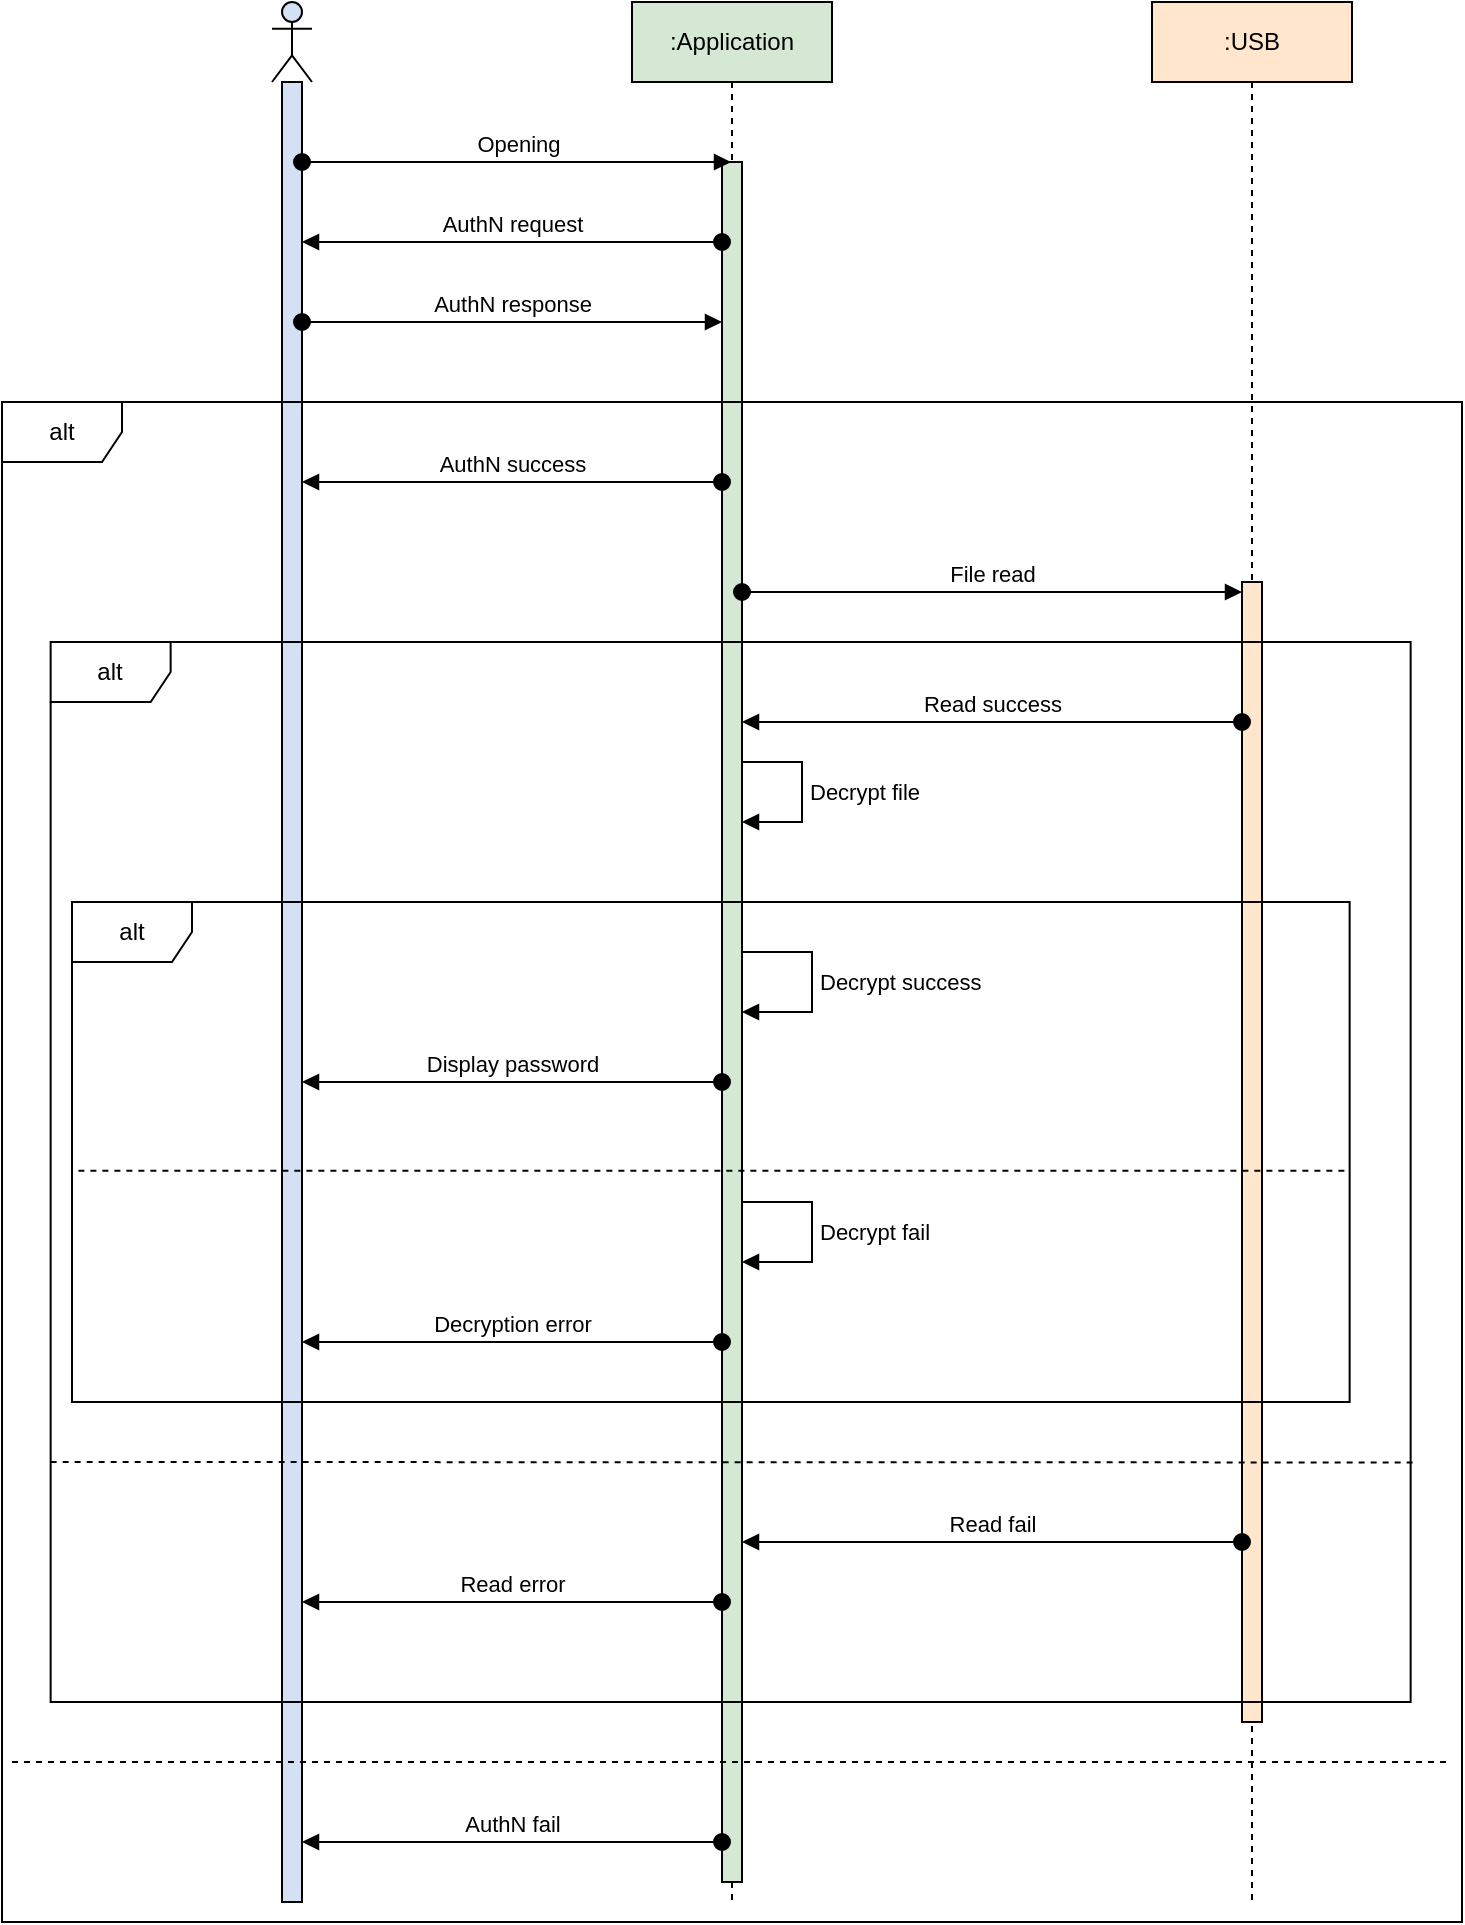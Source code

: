 <mxfile version="23.1.8" type="device">
  <diagram name="Pagina-1" id="jiIVbeQ6Xwq3VzWnNWZg">
    <mxGraphModel dx="1036" dy="578" grid="1" gridSize="10" guides="1" tooltips="1" connect="1" arrows="1" fold="1" page="1" pageScale="1" pageWidth="827" pageHeight="1169" math="0" shadow="0">
      <root>
        <mxCell id="0" />
        <mxCell id="1" parent="0" />
        <mxCell id="RCUrtrNtnLoFjurdOkla-1" value="" style="shape=umlLifeline;perimeter=lifelinePerimeter;whiteSpace=wrap;html=1;container=1;dropTarget=0;collapsible=0;recursiveResize=0;outlineConnect=0;portConstraint=eastwest;newEdgeStyle={&quot;curved&quot;:0,&quot;rounded&quot;:0};participant=umlActor;fillColor=#D4E1F5;" parent="1" vertex="1">
          <mxGeometry x="195" y="70" width="20" height="950" as="geometry" />
        </mxCell>
        <mxCell id="RCUrtrNtnLoFjurdOkla-4" value="" style="html=1;points=[[0,0,0,0,5],[0,1,0,0,-5],[1,0,0,0,5],[1,1,0,0,-5]];perimeter=orthogonalPerimeter;outlineConnect=0;targetShapes=umlLifeline;portConstraint=eastwest;newEdgeStyle={&quot;curved&quot;:0,&quot;rounded&quot;:0};fillColor=#D4E1F5;" parent="RCUrtrNtnLoFjurdOkla-1" vertex="1">
          <mxGeometry x="5" y="40" width="10" height="910" as="geometry" />
        </mxCell>
        <mxCell id="RCUrtrNtnLoFjurdOkla-2" value=":Application" style="shape=umlLifeline;perimeter=lifelinePerimeter;whiteSpace=wrap;html=1;container=1;dropTarget=0;collapsible=0;recursiveResize=0;outlineConnect=0;portConstraint=eastwest;newEdgeStyle={&quot;curved&quot;:0,&quot;rounded&quot;:0};fillColor=#d5e8d4;strokeColor=default;" parent="1" vertex="1">
          <mxGeometry x="375" y="70" width="100" height="950" as="geometry" />
        </mxCell>
        <mxCell id="RCUrtrNtnLoFjurdOkla-5" value="" style="html=1;points=[[0,0,0,0,5],[0,1,0,0,-5],[1,0,0,0,5],[1,1,0,0,-5]];perimeter=orthogonalPerimeter;outlineConnect=0;targetShapes=umlLifeline;portConstraint=eastwest;newEdgeStyle={&quot;curved&quot;:0,&quot;rounded&quot;:0};fillColor=#d5e8d4;strokeColor=default;" parent="RCUrtrNtnLoFjurdOkla-2" vertex="1">
          <mxGeometry x="45" y="80" width="10" height="860" as="geometry" />
        </mxCell>
        <mxCell id="RCUrtrNtnLoFjurdOkla-45" value="Decrypt success" style="html=1;align=left;spacingLeft=2;endArrow=block;rounded=0;edgeStyle=orthogonalEdgeStyle;curved=0;rounded=0;" parent="RCUrtrNtnLoFjurdOkla-2" source="RCUrtrNtnLoFjurdOkla-5" target="RCUrtrNtnLoFjurdOkla-5" edge="1">
          <mxGeometry relative="1" as="geometry">
            <mxPoint x="60" y="475" as="sourcePoint" />
            <Array as="points">
              <mxPoint x="90" y="475" />
              <mxPoint x="90" y="505" />
            </Array>
            <mxPoint x="60" y="505" as="targetPoint" />
          </mxGeometry>
        </mxCell>
        <mxCell id="RCUrtrNtnLoFjurdOkla-46" value="Decrypt fail" style="html=1;align=left;spacingLeft=2;endArrow=block;rounded=0;edgeStyle=orthogonalEdgeStyle;curved=0;rounded=0;" parent="RCUrtrNtnLoFjurdOkla-2" source="RCUrtrNtnLoFjurdOkla-5" target="RCUrtrNtnLoFjurdOkla-5" edge="1">
          <mxGeometry relative="1" as="geometry">
            <mxPoint x="60" y="600" as="sourcePoint" />
            <Array as="points">
              <mxPoint x="90" y="600" />
              <mxPoint x="90" y="630" />
            </Array>
            <mxPoint x="60" y="630" as="targetPoint" />
          </mxGeometry>
        </mxCell>
        <mxCell id="RCUrtrNtnLoFjurdOkla-3" value=":USB" style="shape=umlLifeline;perimeter=lifelinePerimeter;whiteSpace=wrap;html=1;container=1;dropTarget=0;collapsible=0;recursiveResize=0;outlineConnect=0;portConstraint=eastwest;newEdgeStyle={&quot;curved&quot;:0,&quot;rounded&quot;:0};fillColor=#ffe6cc;strokeColor=default;" parent="1" vertex="1">
          <mxGeometry x="635" y="70" width="100" height="950" as="geometry" />
        </mxCell>
        <mxCell id="RCUrtrNtnLoFjurdOkla-24" value="" style="html=1;points=[[0,0,0,0,5],[0,1,0,0,-5],[1,0,0,0,5],[1,1,0,0,-5]];perimeter=orthogonalPerimeter;outlineConnect=0;targetShapes=umlLifeline;portConstraint=eastwest;newEdgeStyle={&quot;curved&quot;:0,&quot;rounded&quot;:0};fillColor=#ffe6cc;strokeColor=default;" parent="RCUrtrNtnLoFjurdOkla-3" vertex="1">
          <mxGeometry x="45" y="290" width="10" height="570" as="geometry" />
        </mxCell>
        <mxCell id="RCUrtrNtnLoFjurdOkla-25" value="File read" style="html=1;verticalAlign=bottom;startArrow=oval;endArrow=block;startSize=8;curved=0;rounded=0;entryX=0;entryY=0;entryDx=0;entryDy=5;" parent="RCUrtrNtnLoFjurdOkla-3" source="RCUrtrNtnLoFjurdOkla-5" target="RCUrtrNtnLoFjurdOkla-24" edge="1">
          <mxGeometry relative="1" as="geometry">
            <mxPoint x="-30" y="285" as="sourcePoint" />
          </mxGeometry>
        </mxCell>
        <mxCell id="RCUrtrNtnLoFjurdOkla-6" value="Opening" style="html=1;verticalAlign=bottom;startArrow=oval;startFill=1;endArrow=block;startSize=8;curved=0;rounded=0;" parent="1" source="RCUrtrNtnLoFjurdOkla-4" edge="1">
          <mxGeometry width="60" relative="1" as="geometry">
            <mxPoint x="285" y="150" as="sourcePoint" />
            <mxPoint x="424.5" y="150" as="targetPoint" />
          </mxGeometry>
        </mxCell>
        <mxCell id="RCUrtrNtnLoFjurdOkla-7" value="AuthN request" style="html=1;verticalAlign=bottom;startArrow=oval;startFill=1;endArrow=block;startSize=8;curved=0;rounded=0;" parent="1" source="RCUrtrNtnLoFjurdOkla-5" edge="1">
          <mxGeometry width="60" relative="1" as="geometry">
            <mxPoint x="415" y="190" as="sourcePoint" />
            <mxPoint x="210" y="190" as="targetPoint" />
          </mxGeometry>
        </mxCell>
        <mxCell id="RCUrtrNtnLoFjurdOkla-10" value="AuthN response" style="html=1;verticalAlign=bottom;startArrow=oval;startFill=1;endArrow=block;startSize=8;curved=0;rounded=0;" parent="1" edge="1">
          <mxGeometry width="60" relative="1" as="geometry">
            <mxPoint x="210" y="230" as="sourcePoint" />
            <mxPoint x="420" y="230" as="targetPoint" />
          </mxGeometry>
        </mxCell>
        <mxCell id="RCUrtrNtnLoFjurdOkla-14" value="alt" style="shape=umlFrame;whiteSpace=wrap;html=1;pointerEvents=0;" parent="1" vertex="1">
          <mxGeometry x="60" y="270" width="730" height="760" as="geometry" />
        </mxCell>
        <mxCell id="RCUrtrNtnLoFjurdOkla-16" value="" style="endArrow=none;dashed=1;html=1;rounded=0;" parent="1" edge="1">
          <mxGeometry width="50" height="50" relative="1" as="geometry">
            <mxPoint x="65" y="950" as="sourcePoint" />
            <mxPoint x="785" y="950" as="targetPoint" />
          </mxGeometry>
        </mxCell>
        <mxCell id="RCUrtrNtnLoFjurdOkla-17" value="AuthN fail" style="html=1;verticalAlign=bottom;startArrow=oval;startFill=1;endArrow=block;startSize=8;curved=0;rounded=0;" parent="1" source="RCUrtrNtnLoFjurdOkla-5" edge="1">
          <mxGeometry width="60" relative="1" as="geometry">
            <mxPoint x="415" y="990" as="sourcePoint" />
            <mxPoint x="210" y="990" as="targetPoint" />
          </mxGeometry>
        </mxCell>
        <mxCell id="RCUrtrNtnLoFjurdOkla-18" value="AuthN success" style="html=1;verticalAlign=bottom;startArrow=oval;startFill=1;endArrow=block;startSize=8;curved=0;rounded=0;" parent="1" edge="1">
          <mxGeometry width="60" relative="1" as="geometry">
            <mxPoint x="420" y="310" as="sourcePoint" />
            <mxPoint x="210" y="310" as="targetPoint" />
          </mxGeometry>
        </mxCell>
        <mxCell id="RCUrtrNtnLoFjurdOkla-29" value="alt" style="shape=umlFrame;whiteSpace=wrap;html=1;pointerEvents=0;" parent="1" vertex="1">
          <mxGeometry x="84.32" y="390" width="680" height="530" as="geometry" />
        </mxCell>
        <mxCell id="RCUrtrNtnLoFjurdOkla-30" value="" style="endArrow=none;dashed=1;html=1;rounded=0;entryX=1.003;entryY=0.774;entryDx=0;entryDy=0;entryPerimeter=0;exitX=0.007;exitY=0.757;exitDx=0;exitDy=0;exitPerimeter=0;" parent="1" target="RCUrtrNtnLoFjurdOkla-29" edge="1">
          <mxGeometry width="50" height="50" relative="1" as="geometry">
            <mxPoint x="84.32" y="800" as="sourcePoint" />
            <mxPoint x="760.92" y="800" as="targetPoint" />
          </mxGeometry>
        </mxCell>
        <mxCell id="RCUrtrNtnLoFjurdOkla-31" value="Read fail" style="html=1;verticalAlign=bottom;startArrow=oval;startFill=1;endArrow=block;startSize=8;curved=0;rounded=0;" parent="1" edge="1">
          <mxGeometry width="60" relative="1" as="geometry">
            <mxPoint x="680" y="840.0" as="sourcePoint" />
            <mxPoint x="430" y="840.0" as="targetPoint" />
          </mxGeometry>
        </mxCell>
        <mxCell id="RCUrtrNtnLoFjurdOkla-32" value="Read error" style="html=1;verticalAlign=bottom;startArrow=oval;startFill=1;endArrow=block;startSize=8;curved=0;rounded=0;" parent="1" edge="1">
          <mxGeometry width="60" relative="1" as="geometry">
            <mxPoint x="420.0" y="870" as="sourcePoint" />
            <mxPoint x="210" y="870" as="targetPoint" />
          </mxGeometry>
        </mxCell>
        <mxCell id="RCUrtrNtnLoFjurdOkla-33" value="Read success" style="html=1;verticalAlign=bottom;startArrow=oval;startFill=1;endArrow=block;startSize=8;curved=0;rounded=0;" parent="1" edge="1">
          <mxGeometry width="60" relative="1" as="geometry">
            <mxPoint x="680" y="430" as="sourcePoint" />
            <mxPoint x="430" y="430" as="targetPoint" />
          </mxGeometry>
        </mxCell>
        <mxCell id="RCUrtrNtnLoFjurdOkla-35" value="Decrypt file" style="html=1;align=left;spacingLeft=2;endArrow=block;rounded=0;edgeStyle=orthogonalEdgeStyle;curved=0;rounded=0;" parent="1" target="RCUrtrNtnLoFjurdOkla-5" edge="1">
          <mxGeometry relative="1" as="geometry">
            <mxPoint x="430" y="450" as="sourcePoint" />
            <Array as="points">
              <mxPoint x="460" y="450" />
              <mxPoint x="460" y="480" />
            </Array>
            <mxPoint x="435" y="480" as="targetPoint" />
          </mxGeometry>
        </mxCell>
        <mxCell id="RCUrtrNtnLoFjurdOkla-38" value="alt" style="shape=umlFrame;whiteSpace=wrap;html=1;pointerEvents=0;" parent="1" vertex="1">
          <mxGeometry x="95" y="520" width="638.82" height="250" as="geometry" />
        </mxCell>
        <mxCell id="RCUrtrNtnLoFjurdOkla-39" value="" style="endArrow=none;dashed=1;html=1;rounded=0;entryX=1.002;entryY=0.757;entryDx=0;entryDy=0;entryPerimeter=0;exitX=0.007;exitY=0.757;exitDx=0;exitDy=0;exitPerimeter=0;" parent="1" edge="1">
          <mxGeometry width="50" height="50" relative="1" as="geometry">
            <mxPoint x="98.192" y="654.41" as="sourcePoint" />
            <mxPoint x="733.818" y="654.41" as="targetPoint" />
          </mxGeometry>
        </mxCell>
        <mxCell id="RCUrtrNtnLoFjurdOkla-50" value="Display password" style="html=1;verticalAlign=bottom;startArrow=oval;startFill=1;endArrow=block;startSize=8;curved=0;rounded=0;" parent="1" edge="1">
          <mxGeometry width="60" relative="1" as="geometry">
            <mxPoint x="420.0" y="610" as="sourcePoint" />
            <mxPoint x="210" y="610" as="targetPoint" />
          </mxGeometry>
        </mxCell>
        <mxCell id="RCUrtrNtnLoFjurdOkla-51" value="Decryption error" style="html=1;verticalAlign=bottom;startArrow=oval;startFill=1;endArrow=block;startSize=8;curved=0;rounded=0;" parent="1" edge="1">
          <mxGeometry width="60" relative="1" as="geometry">
            <mxPoint x="420.0" y="740" as="sourcePoint" />
            <mxPoint x="210" y="740" as="targetPoint" />
          </mxGeometry>
        </mxCell>
      </root>
    </mxGraphModel>
  </diagram>
</mxfile>
